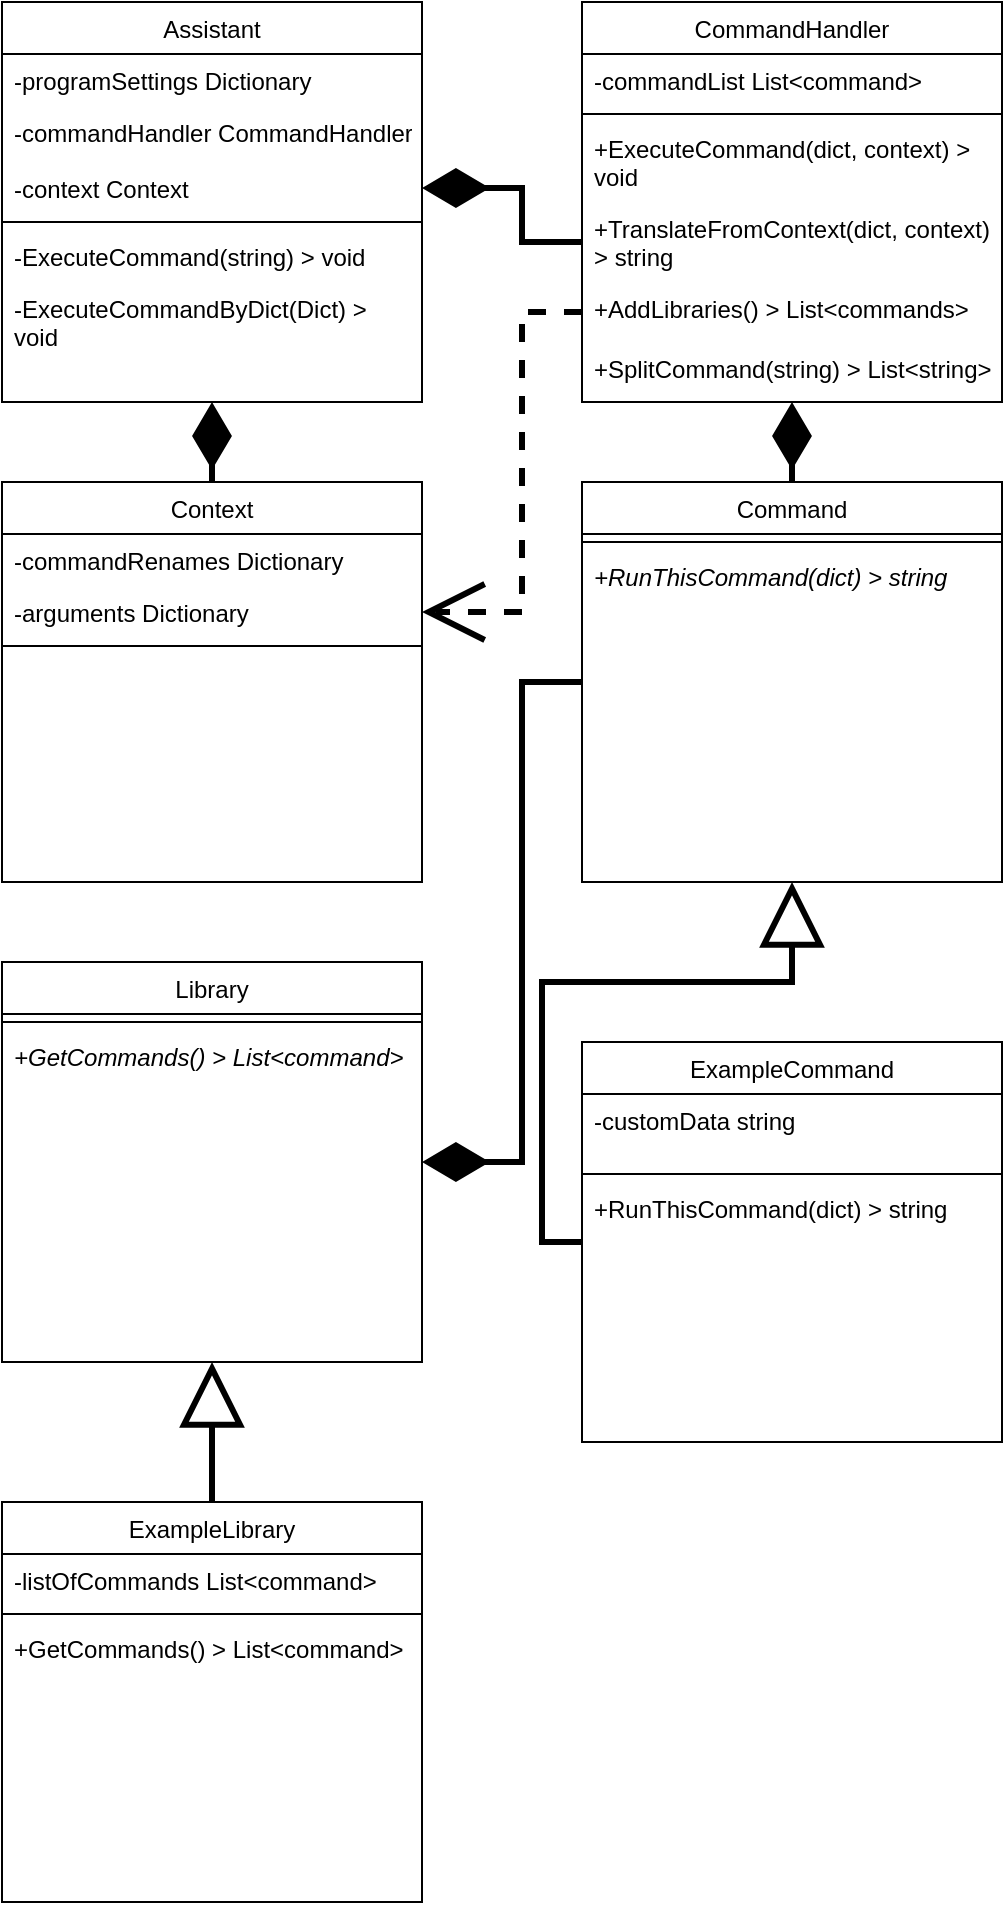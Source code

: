 <mxfile version="20.3.0" type="device"><diagram id="C5RBs43oDa-KdzZeNtuy" name="Page-1"><mxGraphModel dx="785" dy="579" grid="1" gridSize="10" guides="1" tooltips="1" connect="1" arrows="1" fold="1" page="1" pageScale="1" pageWidth="827" pageHeight="1169" math="0" shadow="0"><root><mxCell id="WIyWlLk6GJQsqaUBKTNV-0"/><mxCell id="WIyWlLk6GJQsqaUBKTNV-1" parent="WIyWlLk6GJQsqaUBKTNV-0"/><mxCell id="zkfFHV4jXpPFQw0GAbJ--0" value="Assistant" style="swimlane;fontStyle=0;align=center;verticalAlign=top;childLayout=stackLayout;horizontal=1;startSize=26;horizontalStack=0;resizeParent=1;resizeLast=0;collapsible=1;marginBottom=0;rounded=0;shadow=0;strokeWidth=1;" parent="WIyWlLk6GJQsqaUBKTNV-1" vertex="1"><mxGeometry x="150" y="120" width="210" height="200" as="geometry"><mxRectangle x="230" y="140" width="160" height="26" as="alternateBounds"/></mxGeometry></mxCell><mxCell id="kqrnXd800Jo5W9k4ywIt-11" value="-programSettings Dictionary" style="text;align=left;verticalAlign=top;spacingLeft=4;spacingRight=4;overflow=hidden;rotatable=0;points=[[0,0.5],[1,0.5]];portConstraint=eastwest;" parent="zkfFHV4jXpPFQw0GAbJ--0" vertex="1"><mxGeometry y="26" width="210" height="26" as="geometry"/></mxCell><mxCell id="mwj5qYvLiGivq6neV-i5-6" value="-commandHandler CommandHandler" style="text;align=left;verticalAlign=top;spacingLeft=4;spacingRight=4;overflow=hidden;rotatable=0;points=[[0,0.5],[1,0.5]];portConstraint=eastwest;whiteSpace=wrap;" vertex="1" parent="zkfFHV4jXpPFQw0GAbJ--0"><mxGeometry y="52" width="210" height="28" as="geometry"/></mxCell><mxCell id="GUqTsBcLUDGC4PvFPvG_-0" value="-context Context" style="text;align=left;verticalAlign=top;spacingLeft=4;spacingRight=4;overflow=hidden;rotatable=0;points=[[0,0.5],[1,0.5]];portConstraint=eastwest;" parent="zkfFHV4jXpPFQw0GAbJ--0" vertex="1"><mxGeometry y="80" width="210" height="26" as="geometry"/></mxCell><mxCell id="zkfFHV4jXpPFQw0GAbJ--4" value="" style="line;html=1;strokeWidth=1;align=left;verticalAlign=middle;spacingTop=-1;spacingLeft=3;spacingRight=3;rotatable=0;labelPosition=right;points=[];portConstraint=eastwest;" parent="zkfFHV4jXpPFQw0GAbJ--0" vertex="1"><mxGeometry y="106" width="210" height="8" as="geometry"/></mxCell><mxCell id="kqrnXd800Jo5W9k4ywIt-0" value="-ExecuteCommand(string) &gt; void" style="text;align=left;verticalAlign=top;spacingLeft=4;spacingRight=4;overflow=hidden;rotatable=0;points=[[0,0.5],[1,0.5]];portConstraint=eastwest;" parent="zkfFHV4jXpPFQw0GAbJ--0" vertex="1"><mxGeometry y="114" width="210" height="26" as="geometry"/></mxCell><mxCell id="mwj5qYvLiGivq6neV-i5-38" value="-ExecuteCommandByDict(Dict) &gt; void" style="text;align=left;verticalAlign=top;spacingLeft=4;spacingRight=4;overflow=hidden;rotatable=0;points=[[0,0.5],[1,0.5]];portConstraint=eastwest;whiteSpace=wrap;" vertex="1" parent="zkfFHV4jXpPFQw0GAbJ--0"><mxGeometry y="140" width="210" height="40" as="geometry"/></mxCell><mxCell id="kqrnXd800Jo5W9k4ywIt-2" value="CommandHandler" style="swimlane;fontStyle=0;align=center;verticalAlign=top;childLayout=stackLayout;horizontal=1;startSize=26;horizontalStack=0;resizeParent=1;resizeLast=0;collapsible=1;marginBottom=0;rounded=0;shadow=0;strokeWidth=1;" parent="WIyWlLk6GJQsqaUBKTNV-1" vertex="1"><mxGeometry x="440" y="120" width="210" height="200" as="geometry"><mxRectangle x="440" y="120" width="160" height="26" as="alternateBounds"/></mxGeometry></mxCell><mxCell id="kqrnXd800Jo5W9k4ywIt-3" value="-commandList List&lt;command&gt;" style="text;align=left;verticalAlign=top;spacingLeft=4;spacingRight=4;overflow=hidden;rotatable=0;points=[[0,0.5],[1,0.5]];portConstraint=eastwest;" parent="kqrnXd800Jo5W9k4ywIt-2" vertex="1"><mxGeometry y="26" width="210" height="26" as="geometry"/></mxCell><mxCell id="kqrnXd800Jo5W9k4ywIt-4" value="" style="line;html=1;strokeWidth=1;align=left;verticalAlign=middle;spacingTop=-1;spacingLeft=3;spacingRight=3;rotatable=0;labelPosition=right;points=[];portConstraint=eastwest;" parent="kqrnXd800Jo5W9k4ywIt-2" vertex="1"><mxGeometry y="52" width="210" height="8" as="geometry"/></mxCell><mxCell id="kqrnXd800Jo5W9k4ywIt-5" value="+ExecuteCommand(dict, context) &gt; void " style="text;align=left;verticalAlign=top;spacingLeft=4;spacingRight=4;overflow=hidden;rotatable=0;points=[[0,0.5],[1,0.5]];portConstraint=eastwest;whiteSpace=wrap;" parent="kqrnXd800Jo5W9k4ywIt-2" vertex="1"><mxGeometry y="60" width="210" height="40" as="geometry"/></mxCell><mxCell id="mwj5qYvLiGivq6neV-i5-0" value="+TranslateFromContext(dict, context) &gt; string " style="text;align=left;verticalAlign=top;spacingLeft=4;spacingRight=4;overflow=hidden;rotatable=0;points=[[0,0.5],[1,0.5]];portConstraint=eastwest;whiteSpace=wrap;" vertex="1" parent="kqrnXd800Jo5W9k4ywIt-2"><mxGeometry y="100" width="210" height="40" as="geometry"/></mxCell><mxCell id="mwj5qYvLiGivq6neV-i5-12" value="+AddLibraries() &gt; List&lt;commands&gt;" style="text;align=left;verticalAlign=top;spacingLeft=4;spacingRight=4;overflow=hidden;rotatable=0;points=[[0,0.5],[1,0.5]];portConstraint=eastwest;whiteSpace=wrap;" vertex="1" parent="kqrnXd800Jo5W9k4ywIt-2"><mxGeometry y="140" width="210" height="30" as="geometry"/></mxCell><mxCell id="mwj5qYvLiGivq6neV-i5-37" value="+SplitCommand(string) &gt; List&lt;string&gt;" style="text;align=left;verticalAlign=top;spacingLeft=4;spacingRight=4;overflow=hidden;rotatable=0;points=[[0,0.5],[1,0.5]];portConstraint=eastwest;whiteSpace=wrap;" vertex="1" parent="kqrnXd800Jo5W9k4ywIt-2"><mxGeometry y="170" width="210" height="30" as="geometry"/></mxCell><mxCell id="mwj5qYvLiGivq6neV-i5-22" style="edgeStyle=orthogonalEdgeStyle;rounded=0;orthogonalLoop=1;jettySize=auto;html=1;entryX=0.5;entryY=1;entryDx=0;entryDy=0;endArrow=diamondThin;endFill=1;endSize=25;strokeWidth=3;" edge="1" parent="WIyWlLk6GJQsqaUBKTNV-1" source="mwj5qYvLiGivq6neV-i5-1" target="zkfFHV4jXpPFQw0GAbJ--0"><mxGeometry relative="1" as="geometry"/></mxCell><mxCell id="mwj5qYvLiGivq6neV-i5-1" value="Context" style="swimlane;fontStyle=0;align=center;verticalAlign=top;childLayout=stackLayout;horizontal=1;startSize=26;horizontalStack=0;resizeParent=1;resizeLast=0;collapsible=1;marginBottom=0;rounded=0;shadow=0;strokeWidth=1;" vertex="1" parent="WIyWlLk6GJQsqaUBKTNV-1"><mxGeometry x="150" y="360" width="210" height="200" as="geometry"><mxRectangle x="230" y="140" width="160" height="26" as="alternateBounds"/></mxGeometry></mxCell><mxCell id="mwj5qYvLiGivq6neV-i5-2" value="-commandRenames Dictionary" style="text;align=left;verticalAlign=top;spacingLeft=4;spacingRight=4;overflow=hidden;rotatable=0;points=[[0,0.5],[1,0.5]];portConstraint=eastwest;" vertex="1" parent="mwj5qYvLiGivq6neV-i5-1"><mxGeometry y="26" width="210" height="26" as="geometry"/></mxCell><mxCell id="mwj5qYvLiGivq6neV-i5-31" value="-arguments Dictionary" style="text;align=left;verticalAlign=top;spacingLeft=4;spacingRight=4;overflow=hidden;rotatable=0;points=[[0,0.5],[1,0.5]];portConstraint=eastwest;" vertex="1" parent="mwj5qYvLiGivq6neV-i5-1"><mxGeometry y="52" width="210" height="26" as="geometry"/></mxCell><mxCell id="mwj5qYvLiGivq6neV-i5-3" value="" style="line;html=1;strokeWidth=1;align=left;verticalAlign=middle;spacingTop=-1;spacingLeft=3;spacingRight=3;rotatable=0;labelPosition=right;points=[];portConstraint=eastwest;" vertex="1" parent="mwj5qYvLiGivq6neV-i5-1"><mxGeometry y="78" width="210" height="8" as="geometry"/></mxCell><mxCell id="mwj5qYvLiGivq6neV-i5-7" value="Library" style="swimlane;fontStyle=0;align=center;verticalAlign=top;childLayout=stackLayout;horizontal=1;startSize=26;horizontalStack=0;resizeParent=1;resizeLast=0;collapsible=1;marginBottom=0;rounded=0;shadow=0;strokeWidth=1;" vertex="1" parent="WIyWlLk6GJQsqaUBKTNV-1"><mxGeometry x="150" y="600" width="210" height="200" as="geometry"><mxRectangle x="230" y="140" width="160" height="26" as="alternateBounds"/></mxGeometry></mxCell><mxCell id="mwj5qYvLiGivq6neV-i5-10" value="" style="line;html=1;strokeWidth=1;align=left;verticalAlign=middle;spacingTop=-1;spacingLeft=3;spacingRight=3;rotatable=0;labelPosition=right;points=[];portConstraint=eastwest;" vertex="1" parent="mwj5qYvLiGivq6neV-i5-7"><mxGeometry y="26" width="210" height="8" as="geometry"/></mxCell><mxCell id="mwj5qYvLiGivq6neV-i5-17" value="+GetCommands() &gt; List&lt;command&gt;" style="text;align=left;verticalAlign=top;spacingLeft=4;spacingRight=4;overflow=hidden;rotatable=0;points=[[0,0.5],[1,0.5]];portConstraint=eastwest;fontStyle=2" vertex="1" parent="mwj5qYvLiGivq6neV-i5-7"><mxGeometry y="34" width="210" height="26" as="geometry"/></mxCell><mxCell id="mwj5qYvLiGivq6neV-i5-20" style="edgeStyle=orthogonalEdgeStyle;rounded=0;orthogonalLoop=1;jettySize=auto;html=1;entryX=0.5;entryY=1;entryDx=0;entryDy=0;endArrow=diamondThin;endFill=1;endSize=25;strokeWidth=3;" edge="1" parent="WIyWlLk6GJQsqaUBKTNV-1" source="mwj5qYvLiGivq6neV-i5-13" target="kqrnXd800Jo5W9k4ywIt-2"><mxGeometry relative="1" as="geometry"/></mxCell><mxCell id="mwj5qYvLiGivq6neV-i5-29" style="edgeStyle=orthogonalEdgeStyle;rounded=0;orthogonalLoop=1;jettySize=auto;html=1;entryX=1;entryY=0.5;entryDx=0;entryDy=0;strokeWidth=3;endArrow=diamondThin;endFill=1;endSize=25;" edge="1" parent="WIyWlLk6GJQsqaUBKTNV-1" source="mwj5qYvLiGivq6neV-i5-13" target="mwj5qYvLiGivq6neV-i5-7"><mxGeometry relative="1" as="geometry"/></mxCell><mxCell id="mwj5qYvLiGivq6neV-i5-13" value="Command" style="swimlane;fontStyle=0;align=center;verticalAlign=top;childLayout=stackLayout;horizontal=1;startSize=26;horizontalStack=0;resizeParent=1;resizeLast=0;collapsible=1;marginBottom=0;rounded=0;shadow=0;strokeWidth=1;" vertex="1" parent="WIyWlLk6GJQsqaUBKTNV-1"><mxGeometry x="440" y="360" width="210" height="200" as="geometry"><mxRectangle x="230" y="140" width="160" height="26" as="alternateBounds"/></mxGeometry></mxCell><mxCell id="mwj5qYvLiGivq6neV-i5-15" value="" style="line;html=1;strokeWidth=1;align=left;verticalAlign=middle;spacingTop=-1;spacingLeft=3;spacingRight=3;rotatable=0;labelPosition=right;points=[];portConstraint=eastwest;" vertex="1" parent="mwj5qYvLiGivq6neV-i5-13"><mxGeometry y="26" width="210" height="8" as="geometry"/></mxCell><mxCell id="mwj5qYvLiGivq6neV-i5-16" value="+RunThisCommand(dict) &gt; string" style="text;align=left;verticalAlign=top;spacingLeft=4;spacingRight=4;overflow=hidden;rotatable=0;points=[[0,0.5],[1,0.5]];portConstraint=eastwest;fontStyle=2;whiteSpace=wrap;" vertex="1" parent="mwj5qYvLiGivq6neV-i5-13"><mxGeometry y="34" width="210" height="36" as="geometry"/></mxCell><mxCell id="mwj5qYvLiGivq6neV-i5-19" style="edgeStyle=orthogonalEdgeStyle;rounded=0;orthogonalLoop=1;jettySize=auto;html=1;entryX=1;entryY=0.5;entryDx=0;entryDy=0;endSize=25;endArrow=diamondThin;endFill=1;strokeWidth=3;" edge="1" parent="WIyWlLk6GJQsqaUBKTNV-1" source="mwj5qYvLiGivq6neV-i5-0" target="GUqTsBcLUDGC4PvFPvG_-0"><mxGeometry relative="1" as="geometry"/></mxCell><mxCell id="mwj5qYvLiGivq6neV-i5-23" style="edgeStyle=orthogonalEdgeStyle;rounded=0;orthogonalLoop=1;jettySize=auto;html=1;entryX=1;entryY=0.5;entryDx=0;entryDy=0;endArrow=open;endFill=0;endSize=25;dashed=1;strokeWidth=3;" edge="1" parent="WIyWlLk6GJQsqaUBKTNV-1" source="mwj5qYvLiGivq6neV-i5-12" target="mwj5qYvLiGivq6neV-i5-31"><mxGeometry relative="1" as="geometry"><mxPoint x="360" y="456" as="targetPoint"/></mxGeometry></mxCell><mxCell id="mwj5qYvLiGivq6neV-i5-28" style="edgeStyle=orthogonalEdgeStyle;rounded=0;orthogonalLoop=1;jettySize=auto;html=1;exitX=0;exitY=0.5;exitDx=0;exitDy=0;entryX=0.5;entryY=1;entryDx=0;entryDy=0;strokeWidth=3;endArrow=block;endFill=0;endSize=25;" edge="1" parent="WIyWlLk6GJQsqaUBKTNV-1" source="mwj5qYvLiGivq6neV-i5-24" target="mwj5qYvLiGivq6neV-i5-13"><mxGeometry relative="1" as="geometry"/></mxCell><mxCell id="mwj5qYvLiGivq6neV-i5-24" value="ExampleCommand" style="swimlane;fontStyle=0;align=center;verticalAlign=top;childLayout=stackLayout;horizontal=1;startSize=26;horizontalStack=0;resizeParent=1;resizeLast=0;collapsible=1;marginBottom=0;rounded=0;shadow=0;strokeWidth=1;" vertex="1" parent="WIyWlLk6GJQsqaUBKTNV-1"><mxGeometry x="440" y="640" width="210" height="200" as="geometry"><mxRectangle x="230" y="140" width="160" height="26" as="alternateBounds"/></mxGeometry></mxCell><mxCell id="mwj5qYvLiGivq6neV-i5-30" value="-customData string" style="text;align=left;verticalAlign=top;spacingLeft=4;spacingRight=4;overflow=hidden;rotatable=0;points=[[0,0.5],[1,0.5]];portConstraint=eastwest;fontStyle=0;whiteSpace=wrap;" vertex="1" parent="mwj5qYvLiGivq6neV-i5-24"><mxGeometry y="26" width="210" height="36" as="geometry"/></mxCell><mxCell id="mwj5qYvLiGivq6neV-i5-25" value="" style="line;html=1;strokeWidth=1;align=left;verticalAlign=middle;spacingTop=-1;spacingLeft=3;spacingRight=3;rotatable=0;labelPosition=right;points=[];portConstraint=eastwest;" vertex="1" parent="mwj5qYvLiGivq6neV-i5-24"><mxGeometry y="62" width="210" height="8" as="geometry"/></mxCell><mxCell id="mwj5qYvLiGivq6neV-i5-26" value="+RunThisCommand(dict) &gt; string" style="text;align=left;verticalAlign=top;spacingLeft=4;spacingRight=4;overflow=hidden;rotatable=0;points=[[0,0.5],[1,0.5]];portConstraint=eastwest;fontStyle=0;whiteSpace=wrap;" vertex="1" parent="mwj5qYvLiGivq6neV-i5-24"><mxGeometry y="70" width="210" height="36" as="geometry"/></mxCell><mxCell id="mwj5qYvLiGivq6neV-i5-36" style="edgeStyle=orthogonalEdgeStyle;rounded=0;orthogonalLoop=1;jettySize=auto;html=1;entryX=0.5;entryY=1;entryDx=0;entryDy=0;strokeWidth=3;endArrow=block;endFill=0;endSize=25;" edge="1" parent="WIyWlLk6GJQsqaUBKTNV-1" source="mwj5qYvLiGivq6neV-i5-32" target="mwj5qYvLiGivq6neV-i5-7"><mxGeometry relative="1" as="geometry"/></mxCell><mxCell id="mwj5qYvLiGivq6neV-i5-32" value="ExampleLibrary" style="swimlane;fontStyle=0;align=center;verticalAlign=top;childLayout=stackLayout;horizontal=1;startSize=26;horizontalStack=0;resizeParent=1;resizeLast=0;collapsible=1;marginBottom=0;rounded=0;shadow=0;strokeWidth=1;" vertex="1" parent="WIyWlLk6GJQsqaUBKTNV-1"><mxGeometry x="150" y="870" width="210" height="200" as="geometry"><mxRectangle x="230" y="140" width="160" height="26" as="alternateBounds"/></mxGeometry></mxCell><mxCell id="mwj5qYvLiGivq6neV-i5-33" value="-listOfCommands List&lt;command&gt;" style="text;align=left;verticalAlign=top;spacingLeft=4;spacingRight=4;overflow=hidden;rotatable=0;points=[[0,0.5],[1,0.5]];portConstraint=eastwest;" vertex="1" parent="mwj5qYvLiGivq6neV-i5-32"><mxGeometry y="26" width="210" height="26" as="geometry"/></mxCell><mxCell id="mwj5qYvLiGivq6neV-i5-34" value="" style="line;html=1;strokeWidth=1;align=left;verticalAlign=middle;spacingTop=-1;spacingLeft=3;spacingRight=3;rotatable=0;labelPosition=right;points=[];portConstraint=eastwest;" vertex="1" parent="mwj5qYvLiGivq6neV-i5-32"><mxGeometry y="52" width="210" height="8" as="geometry"/></mxCell><mxCell id="mwj5qYvLiGivq6neV-i5-35" value="+GetCommands() &gt; List&lt;command&gt;" style="text;align=left;verticalAlign=top;spacingLeft=4;spacingRight=4;overflow=hidden;rotatable=0;points=[[0,0.5],[1,0.5]];portConstraint=eastwest;fontStyle=0" vertex="1" parent="mwj5qYvLiGivq6neV-i5-32"><mxGeometry y="60" width="210" height="26" as="geometry"/></mxCell></root></mxGraphModel></diagram></mxfile>